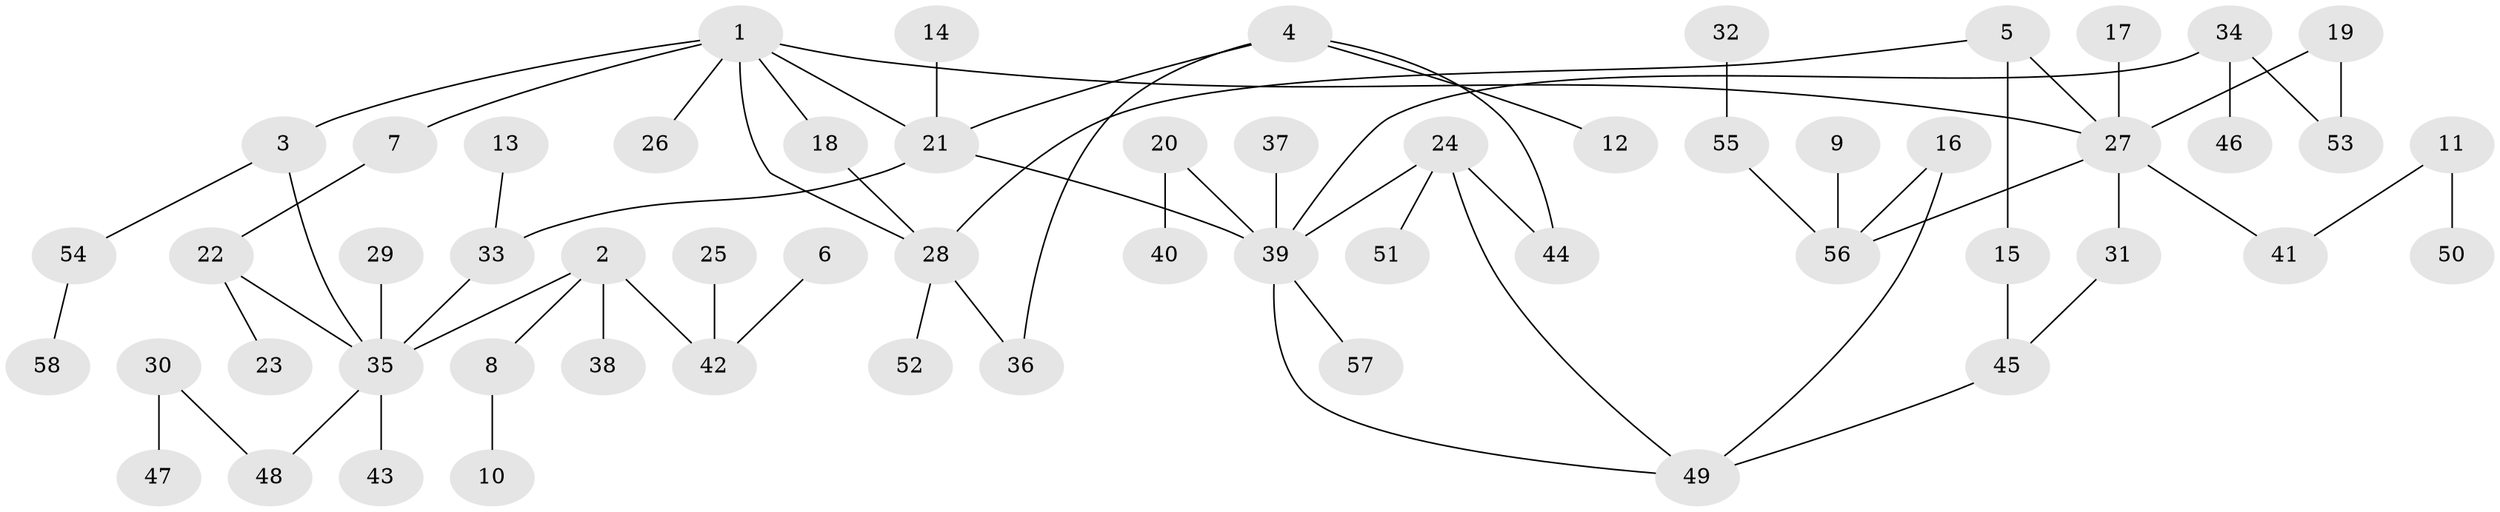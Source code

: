 // original degree distribution, {2: 0.3620689655172414, 6: 0.017241379310344827, 4: 0.06896551724137931, 8: 0.017241379310344827, 7: 0.008620689655172414, 5: 0.017241379310344827, 3: 0.13793103448275862, 1: 0.3706896551724138}
// Generated by graph-tools (version 1.1) at 2025/49/03/09/25 03:49:17]
// undirected, 58 vertices, 68 edges
graph export_dot {
graph [start="1"]
  node [color=gray90,style=filled];
  1;
  2;
  3;
  4;
  5;
  6;
  7;
  8;
  9;
  10;
  11;
  12;
  13;
  14;
  15;
  16;
  17;
  18;
  19;
  20;
  21;
  22;
  23;
  24;
  25;
  26;
  27;
  28;
  29;
  30;
  31;
  32;
  33;
  34;
  35;
  36;
  37;
  38;
  39;
  40;
  41;
  42;
  43;
  44;
  45;
  46;
  47;
  48;
  49;
  50;
  51;
  52;
  53;
  54;
  55;
  56;
  57;
  58;
  1 -- 3 [weight=1.0];
  1 -- 7 [weight=1.0];
  1 -- 18 [weight=1.0];
  1 -- 21 [weight=1.0];
  1 -- 26 [weight=1.0];
  1 -- 27 [weight=1.0];
  1 -- 28 [weight=1.0];
  2 -- 8 [weight=1.0];
  2 -- 35 [weight=1.0];
  2 -- 38 [weight=1.0];
  2 -- 42 [weight=1.0];
  3 -- 35 [weight=1.0];
  3 -- 54 [weight=1.0];
  4 -- 12 [weight=1.0];
  4 -- 21 [weight=1.0];
  4 -- 36 [weight=1.0];
  4 -- 44 [weight=1.0];
  5 -- 15 [weight=1.0];
  5 -- 27 [weight=1.0];
  5 -- 28 [weight=1.0];
  6 -- 42 [weight=1.0];
  7 -- 22 [weight=1.0];
  8 -- 10 [weight=1.0];
  9 -- 56 [weight=1.0];
  11 -- 41 [weight=1.0];
  11 -- 50 [weight=1.0];
  13 -- 33 [weight=1.0];
  14 -- 21 [weight=1.0];
  15 -- 45 [weight=1.0];
  16 -- 49 [weight=1.0];
  16 -- 56 [weight=1.0];
  17 -- 27 [weight=1.0];
  18 -- 28 [weight=1.0];
  19 -- 27 [weight=1.0];
  19 -- 53 [weight=1.0];
  20 -- 39 [weight=1.0];
  20 -- 40 [weight=1.0];
  21 -- 33 [weight=1.0];
  21 -- 39 [weight=1.0];
  22 -- 23 [weight=1.0];
  22 -- 35 [weight=1.0];
  24 -- 39 [weight=1.0];
  24 -- 44 [weight=1.0];
  24 -- 49 [weight=1.0];
  24 -- 51 [weight=1.0];
  25 -- 42 [weight=1.0];
  27 -- 31 [weight=1.0];
  27 -- 41 [weight=1.0];
  27 -- 56 [weight=1.0];
  28 -- 36 [weight=1.0];
  28 -- 52 [weight=1.0];
  29 -- 35 [weight=1.0];
  30 -- 47 [weight=1.0];
  30 -- 48 [weight=1.0];
  31 -- 45 [weight=1.0];
  32 -- 55 [weight=1.0];
  33 -- 35 [weight=1.0];
  34 -- 39 [weight=1.0];
  34 -- 46 [weight=1.0];
  34 -- 53 [weight=1.0];
  35 -- 43 [weight=1.0];
  35 -- 48 [weight=1.0];
  37 -- 39 [weight=1.0];
  39 -- 49 [weight=1.0];
  39 -- 57 [weight=1.0];
  45 -- 49 [weight=1.0];
  54 -- 58 [weight=1.0];
  55 -- 56 [weight=1.0];
}
